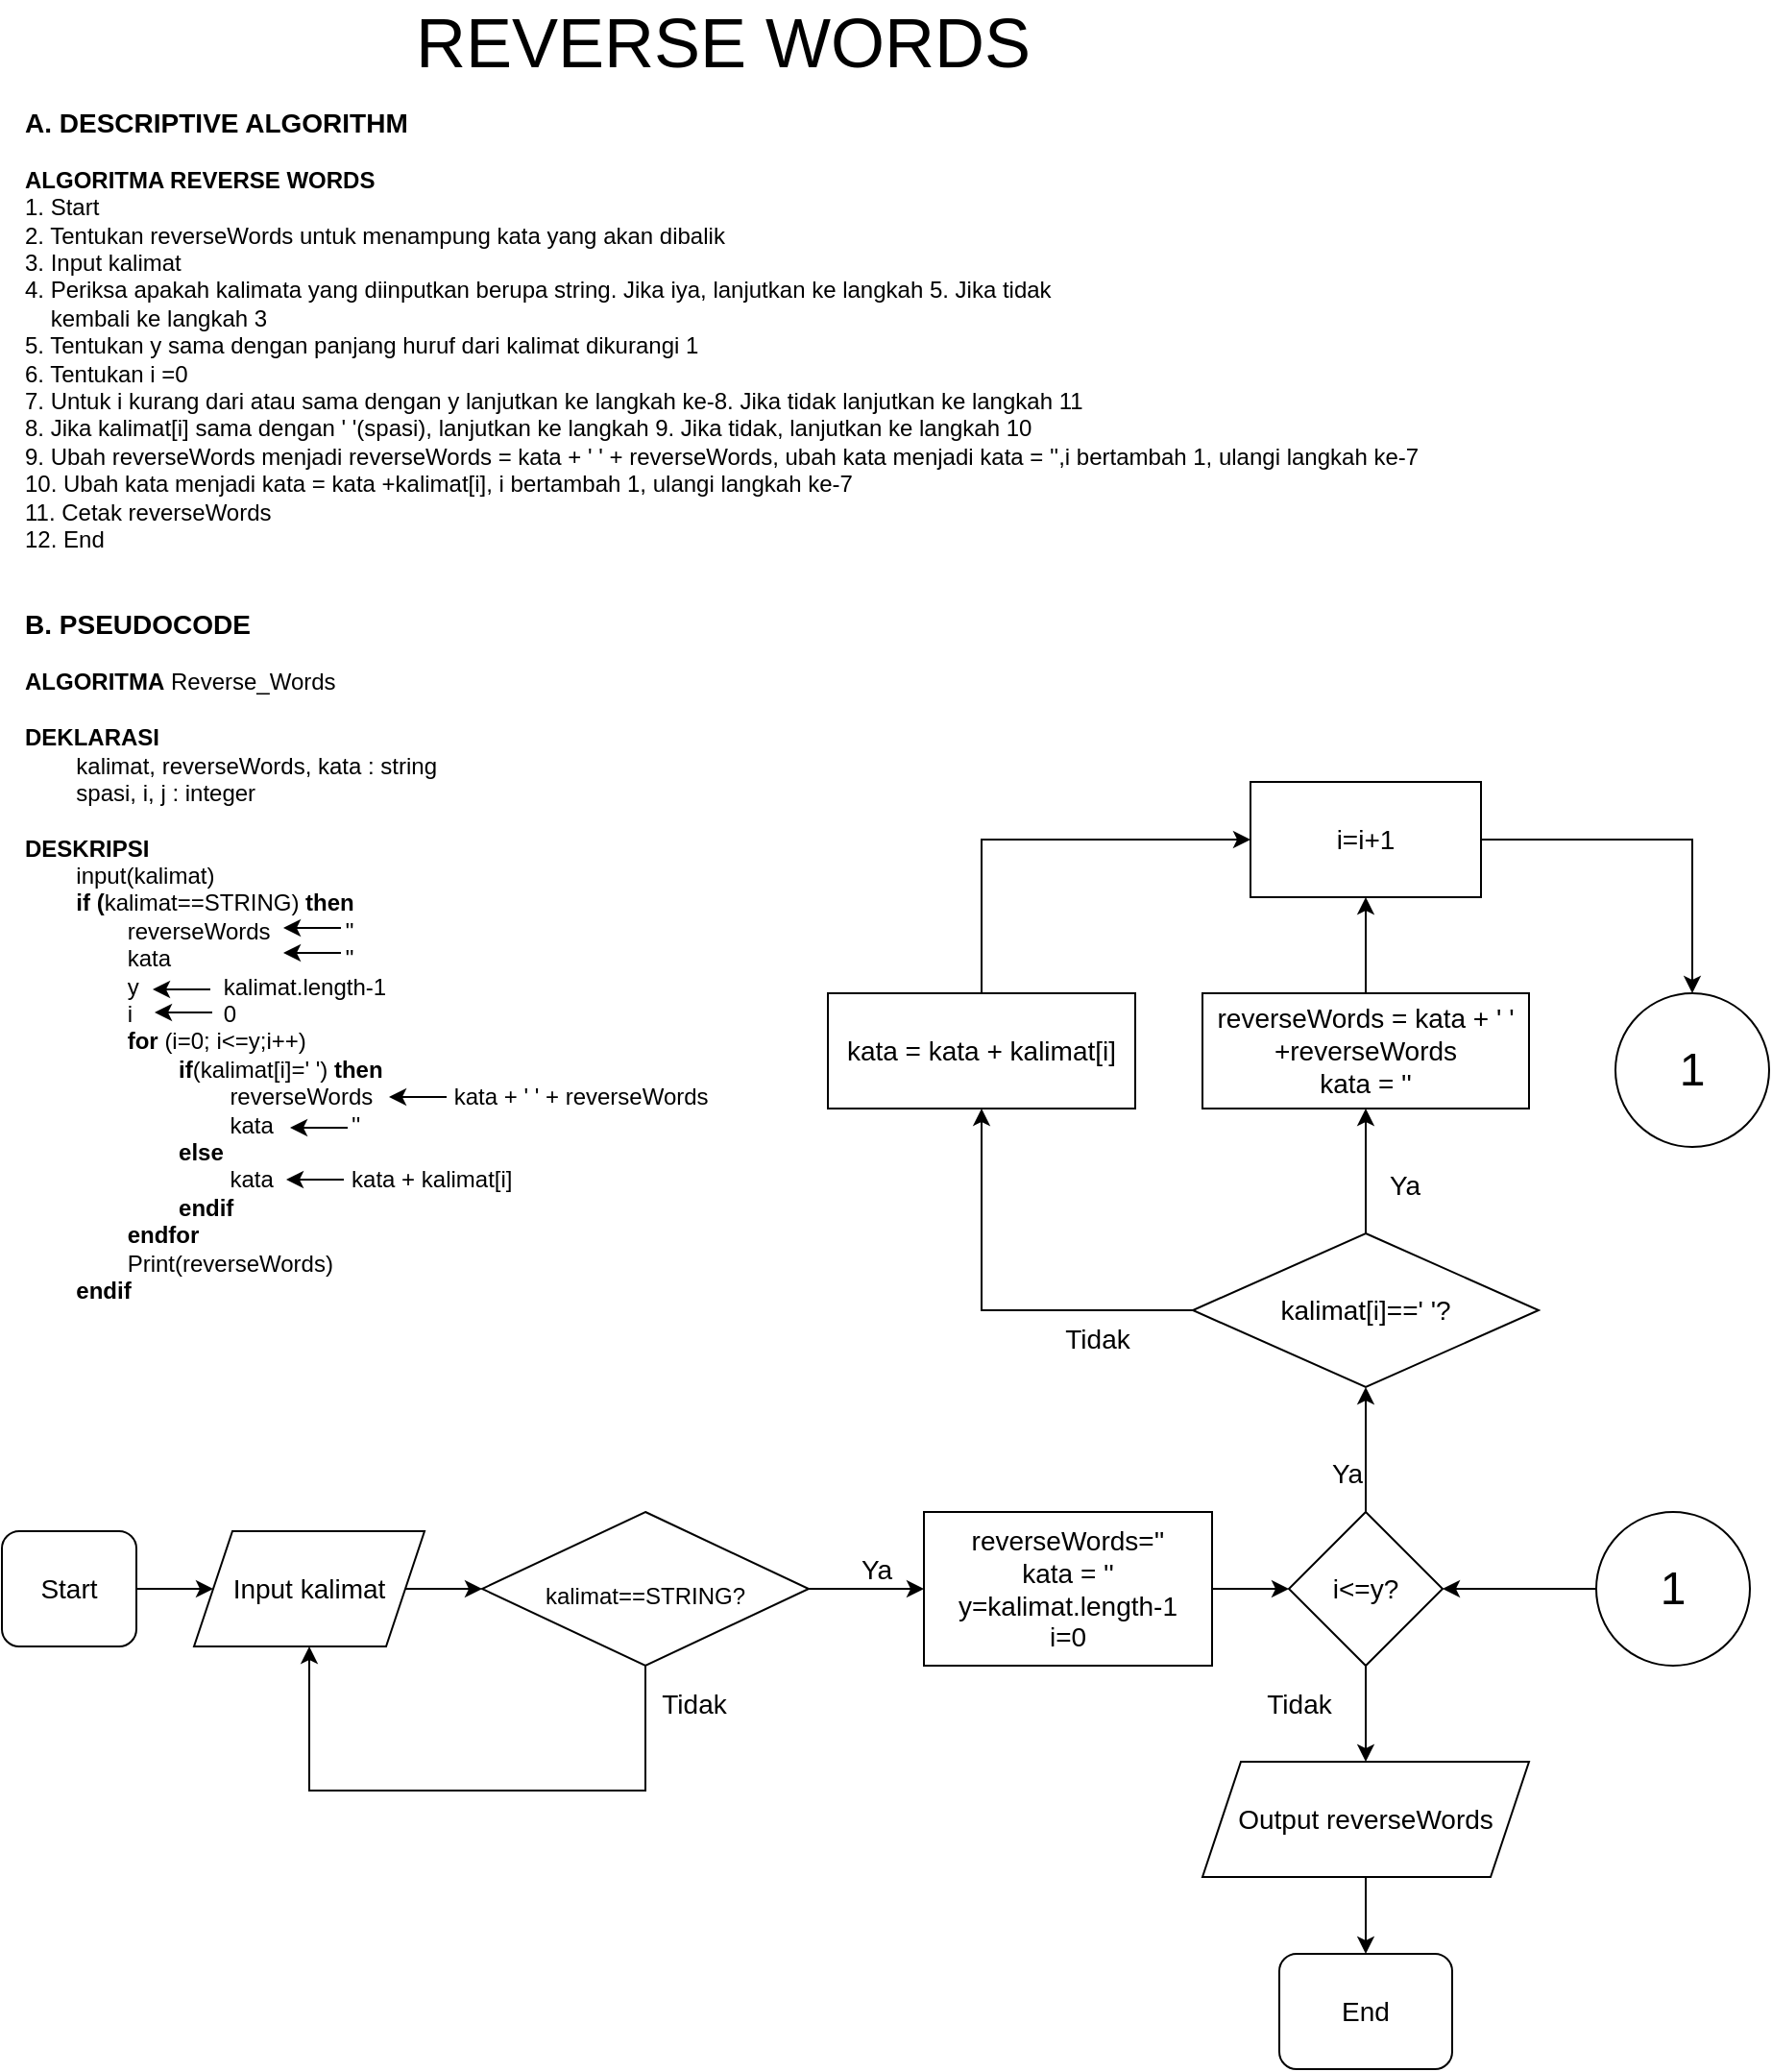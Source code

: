 <mxfile version="16.2.4" type="google"><diagram id="dLxFPhXbE_y-i3XnXIbO" name="Page-1"><mxGraphModel dx="526" dy="292" grid="1" gridSize="10" guides="1" tooltips="1" connect="1" arrows="1" fold="1" page="1" pageScale="1" pageWidth="850" pageHeight="1100" math="0" shadow="0"><root><mxCell id="0"/><mxCell id="1" parent="0"/><mxCell id="DSqVW9CoG3U2yEr1kgHv-1" value="&lt;font style=&quot;font-size: 36px&quot;&gt;REVERSE WORDS&lt;/font&gt;" style="text;html=1;resizable=0;autosize=1;align=center;verticalAlign=middle;points=[];fillColor=none;strokeColor=none;rounded=0;" parent="1" vertex="1"><mxGeometry x="245" y="30" width="340" height="30" as="geometry"/></mxCell><mxCell id="DSqVW9CoG3U2yEr1kgHv-3" value="&lt;b&gt;&lt;font style=&quot;font-size: 14px&quot;&gt;A. DESCRIPTIVE ALGORITHM&lt;/font&gt;&lt;br&gt;&lt;br&gt;ALGORITMA REVERSE WORDS&lt;br&gt;&lt;/b&gt;1. Start&lt;br&gt;2. Tentukan reverseWords untuk menampung kata yang akan dibalik&lt;br&gt;3. Input kalimat&lt;br&gt;4. Periksa apakah kalimata yang diinputkan berupa string. Jika iya, lanjutkan ke langkah 5. Jika tidak&lt;br&gt;&amp;nbsp; &amp;nbsp; kembali ke langkah 3&lt;br&gt;5. Tentukan y sama dengan panjang huruf dari kalimat dikurangi 1&lt;br&gt;6. Tentukan i =0&lt;br&gt;7. Untuk i kurang dari atau sama dengan y lanjutkan ke langkah ke-8. Jika tidak lanjutkan ke langkah 11&lt;br&gt;8. Jika kalimat[i] sama dengan ' '(spasi), lanjutkan ke langkah 9. Jika tidak, lanjutkan ke langkah 10&lt;br&gt;9. Ubah reverseWords menjadi reverseWords = kata + ' ' + reverseWords, ubah kata menjadi kata = '',i bertambah 1, ulangi langkah ke-7&lt;br&gt;10. Ubah kata menjadi kata = kata +kalimat[i], i bertambah 1, ulangi langkah ke-7&lt;br&gt;11. Cetak reverseWords&lt;br&gt;12. End&lt;br&gt;&lt;br&gt;&lt;br&gt;&lt;font style=&quot;font-size: 14px&quot;&gt;&lt;b&gt;B. PSEUDOCODE&lt;br&gt;&lt;/b&gt;&lt;/font&gt;&lt;br&gt;&lt;b&gt;ALGORITMA&lt;/b&gt; Reverse_Words&lt;br&gt;&lt;br&gt;&lt;b&gt;DEKLARASI&lt;/b&gt;&lt;br&gt;&lt;span&gt;&#9;&lt;/span&gt;&lt;span style=&quot;white-space: pre&quot;&gt;&#9;&lt;/span&gt;kalimat, reverseWords, kata : string&lt;br&gt;&lt;span&gt;&#9;&lt;/span&gt;&lt;span style=&quot;white-space: pre&quot;&gt;&#9;&lt;/span&gt;spasi, i, j : integer&lt;br&gt;&lt;span&gt;&#9;&lt;/span&gt;&lt;br&gt;&lt;b&gt;DESKRIPSI&lt;/b&gt;&lt;br&gt;&lt;span&gt;&#9;&lt;/span&gt;&lt;span style=&quot;white-space: pre&quot;&gt;&#9;&lt;/span&gt;input(kalimat)&lt;br&gt;&lt;span style=&quot;white-space: pre&quot;&gt;&#9;&lt;/span&gt;&lt;b&gt;if (&lt;/b&gt;kalimat==STRING) &lt;b&gt;then&lt;/b&gt;&lt;br&gt;&lt;span style=&quot;font-weight: bold ; white-space: pre&quot;&gt;&#9;&lt;/span&gt;&lt;span style=&quot;font-weight: bold ; white-space: pre&quot;&gt;&#9;&lt;/span&gt;reverseWords&lt;span style=&quot;white-space: pre&quot;&gt;&#9;&lt;/span&gt;&lt;span style=&quot;white-space: pre&quot;&gt;&#9;&lt;/span&gt;&amp;nbsp; ''&lt;br&gt;&lt;span style=&quot;white-space: pre&quot;&gt;&#9;&lt;/span&gt;&lt;span style=&quot;white-space: pre&quot;&gt;&#9;&lt;/span&gt;kata&lt;span style=&quot;white-space: pre&quot;&gt;&#9;&lt;/span&gt;&lt;span style=&quot;white-space: pre&quot;&gt;&#9;&lt;/span&gt;&lt;span style=&quot;white-space: pre&quot;&gt;&#9;&lt;/span&gt;&lt;span style=&quot;white-space: pre&quot;&gt;&#9;&lt;/span&gt;&amp;nbsp; ''&lt;br&gt;&lt;span style=&quot;white-space: pre&quot;&gt;&#9;&lt;/span&gt;&lt;span style=&quot;white-space: pre&quot;&gt;&#9;&lt;/span&gt;y&lt;span style=&quot;white-space: pre&quot;&gt;&#9;&lt;/span&gt;&amp;nbsp; &amp;nbsp; &amp;nbsp; &amp;nbsp;kalimat.length-1&lt;br&gt;&lt;span style=&quot;white-space: pre&quot;&gt;&#9;&lt;/span&gt;&lt;span style=&quot;white-space: pre&quot;&gt;&#9;&lt;/span&gt;i&lt;span style=&quot;white-space: pre&quot;&gt;&#9;&lt;/span&gt;&amp;nbsp; &amp;nbsp; &amp;nbsp; &amp;nbsp;0&lt;br&gt;&lt;span&gt;&#9;&lt;/span&gt;&lt;b&gt;&lt;span style=&quot;white-space: pre&quot;&gt;&#9;&lt;span style=&quot;white-space: pre&quot;&gt;&#9;&lt;/span&gt;&lt;/span&gt;for &lt;/b&gt;(i=0; i&amp;lt;=y;i++)&lt;br&gt;&lt;span&gt;&#9;&lt;/span&gt;&lt;span&gt;&#9;&lt;/span&gt;&lt;b&gt;&lt;span&gt;&#9;&lt;/span&gt;&lt;span style=&quot;white-space: pre&quot;&gt;&#9;&lt;/span&gt;&lt;span style=&quot;white-space: pre&quot;&gt;&#9;&lt;span style=&quot;white-space: pre&quot;&gt;&#9;&lt;/span&gt;&lt;/span&gt;if&lt;/b&gt;(kalimat[i]=' ') &lt;b&gt;then&lt;/b&gt;&lt;br&gt;&lt;span&gt;&lt;span style=&quot;white-space: pre&quot;&gt;&#9;&lt;/span&gt;&lt;span style=&quot;white-space: pre&quot;&gt;&#9;&lt;/span&gt;&lt;span style=&quot;white-space: pre&quot;&gt;&#9;&lt;span style=&quot;white-space: pre&quot;&gt;&#9;&lt;/span&gt;&lt;/span&gt;reverseWords&lt;/span&gt;&lt;span style=&quot;white-space: pre&quot;&gt;&#9;&lt;/span&gt;&lt;span style=&quot;white-space: pre&quot;&gt;&#9;&lt;/span&gt;&lt;span&gt;&amp;nbsp; &amp;nbsp;kata + ' ' + reverseWords&lt;/span&gt;&lt;br&gt;&lt;span style=&quot;white-space: pre&quot;&gt;&#9;&lt;/span&gt;&lt;span style=&quot;white-space: pre&quot;&gt;&#9;&lt;/span&gt;&lt;span style=&quot;white-space: pre&quot;&gt;&#9;&lt;span style=&quot;white-space: pre&quot;&gt;&#9;&lt;/span&gt;&lt;/span&gt;kata&lt;span style=&quot;white-space: pre&quot;&gt;&#9;&lt;/span&gt;&lt;span style=&quot;white-space: pre&quot;&gt;&#9;&lt;/span&gt;&amp;nbsp; &amp;nbsp;''&lt;br&gt;&lt;span style=&quot;white-space: pre&quot;&gt;&lt;span style=&quot;white-space: pre&quot;&gt;&#9;&lt;/span&gt;&lt;span style=&quot;white-space: pre&quot;&gt;&#9;&lt;span style=&quot;white-space: pre&quot;&gt;&#9;&lt;/span&gt;&lt;/span&gt;&lt;b&gt;else&lt;br&gt;&lt;/b&gt;&lt;span style=&quot;white-space: pre&quot;&gt;&#9;&lt;/span&gt;&lt;span style=&quot;white-space: pre&quot;&gt;&#9;&lt;/span&gt;&lt;span style=&quot;white-space: pre&quot;&gt;&#9;&lt;span style=&quot;white-space: pre&quot;&gt;&#9;&lt;/span&gt;&lt;/span&gt;kata&lt;span style=&quot;white-space: pre&quot;&gt;&#9;&lt;/span&gt;&lt;span style=&quot;white-space: pre&quot;&gt;&#9;&lt;/span&gt;   kata + kalimat[i]&#9;&lt;/span&gt;&lt;br&gt;&lt;span&gt;&#9;&lt;/span&gt;&lt;span&gt;&#9;&lt;/span&gt;&lt;b&gt;&lt;span&gt;&#9;&lt;/span&gt;&lt;span style=&quot;white-space: pre&quot;&gt;&#9;&lt;/span&gt;&lt;span style=&quot;white-space: pre&quot;&gt;&#9;&lt;span style=&quot;white-space: pre&quot;&gt;&#9;&lt;/span&gt;&lt;/span&gt;endif&lt;/b&gt;&lt;br&gt;&lt;span&gt;&#9;&lt;/span&gt;&lt;b&gt;&lt;span style=&quot;white-space: pre&quot;&gt;&#9;&lt;span style=&quot;white-space: pre&quot;&gt;&#9;&lt;/span&gt;&lt;/span&gt;endfor&lt;/b&gt;&lt;br&gt;&lt;span&gt;&#9;&lt;/span&gt;&lt;span style=&quot;white-space: pre&quot;&gt;&#9;&lt;span style=&quot;white-space: pre&quot;&gt;&#9;&lt;/span&gt;&lt;/span&gt;Print(reverseWords)&lt;br&gt;&lt;span style=&quot;white-space: pre&quot;&gt;&#9;&lt;/span&gt;&lt;b&gt;endif&lt;/b&gt;" style="text;html=1;resizable=0;autosize=1;align=left;verticalAlign=middle;points=[];fillColor=none;strokeColor=none;rounded=0;fontSize=12;" parent="1" vertex="1"><mxGeometry x="50" y="85" width="740" height="610" as="geometry"/></mxCell><mxCell id="DSqVW9CoG3U2yEr1kgHv-17" value="" style="edgeStyle=orthogonalEdgeStyle;rounded=0;orthogonalLoop=1;jettySize=auto;html=1;fontSize=14;" parent="1" source="DSqVW9CoG3U2yEr1kgHv-4" target="DSqVW9CoG3U2yEr1kgHv-7" edge="1"><mxGeometry relative="1" as="geometry"/></mxCell><mxCell id="DSqVW9CoG3U2yEr1kgHv-4" value="Start" style="rounded=1;whiteSpace=wrap;html=1;fontSize=14;" parent="1" vertex="1"><mxGeometry x="40" y="820" width="70" height="60" as="geometry"/></mxCell><mxCell id="DSqVW9CoG3U2yEr1kgHv-5" value="End" style="rounded=1;whiteSpace=wrap;html=1;fontSize=14;" parent="1" vertex="1"><mxGeometry x="705" y="1040" width="90" height="60" as="geometry"/></mxCell><mxCell id="0_83bP-L-QFlfuqW1IeD-2" value="" style="edgeStyle=orthogonalEdgeStyle;rounded=0;orthogonalLoop=1;jettySize=auto;html=1;" edge="1" parent="1" source="DSqVW9CoG3U2yEr1kgHv-6" target="DSqVW9CoG3U2yEr1kgHv-11"><mxGeometry relative="1" as="geometry"/></mxCell><mxCell id="DSqVW9CoG3U2yEr1kgHv-6" value="reverseWords=''&lt;br&gt;kata = ''&lt;br&gt;y=kalimat.length-1&lt;br&gt;i=0" style="rounded=0;whiteSpace=wrap;html=1;fontSize=14;" parent="1" vertex="1"><mxGeometry x="520" y="810" width="150" height="80" as="geometry"/></mxCell><mxCell id="0_83bP-L-QFlfuqW1IeD-15" value="" style="edgeStyle=orthogonalEdgeStyle;rounded=0;orthogonalLoop=1;jettySize=auto;html=1;fontSize=12;" edge="1" parent="1" source="DSqVW9CoG3U2yEr1kgHv-7" target="0_83bP-L-QFlfuqW1IeD-14"><mxGeometry relative="1" as="geometry"/></mxCell><mxCell id="DSqVW9CoG3U2yEr1kgHv-7" value="Input kalimat" style="shape=parallelogram;perimeter=parallelogramPerimeter;whiteSpace=wrap;html=1;fixedSize=1;fontSize=14;" parent="1" vertex="1"><mxGeometry x="140" y="820" width="120" height="60" as="geometry"/></mxCell><mxCell id="0_83bP-L-QFlfuqW1IeD-24" style="edgeStyle=orthogonalEdgeStyle;rounded=0;orthogonalLoop=1;jettySize=auto;html=1;entryX=0;entryY=0.5;entryDx=0;entryDy=0;fontSize=12;exitX=0.5;exitY=0;exitDx=0;exitDy=0;" edge="1" parent="1" source="DSqVW9CoG3U2yEr1kgHv-8" target="DSqVW9CoG3U2yEr1kgHv-15"><mxGeometry relative="1" as="geometry"/></mxCell><mxCell id="DSqVW9CoG3U2yEr1kgHv-8" value="kata = kata + kalimat[i]" style="rounded=0;whiteSpace=wrap;html=1;fontSize=14;" parent="1" vertex="1"><mxGeometry x="470" y="540" width="160" height="60" as="geometry"/></mxCell><mxCell id="0_83bP-L-QFlfuqW1IeD-6" value="" style="edgeStyle=orthogonalEdgeStyle;rounded=0;orthogonalLoop=1;jettySize=auto;html=1;" edge="1" parent="1" source="DSqVW9CoG3U2yEr1kgHv-9" target="DSqVW9CoG3U2yEr1kgHv-10"><mxGeometry relative="1" as="geometry"/></mxCell><mxCell id="0_83bP-L-QFlfuqW1IeD-7" value="" style="edgeStyle=orthogonalEdgeStyle;rounded=0;orthogonalLoop=1;jettySize=auto;html=1;" edge="1" parent="1" source="DSqVW9CoG3U2yEr1kgHv-9" target="DSqVW9CoG3U2yEr1kgHv-8"><mxGeometry relative="1" as="geometry"/></mxCell><mxCell id="DSqVW9CoG3U2yEr1kgHv-9" value="kalimat[i]==' '?" style="rhombus;whiteSpace=wrap;html=1;fontSize=14;" parent="1" vertex="1"><mxGeometry x="660" y="665" width="180" height="80" as="geometry"/></mxCell><mxCell id="0_83bP-L-QFlfuqW1IeD-8" value="" style="edgeStyle=orthogonalEdgeStyle;rounded=0;orthogonalLoop=1;jettySize=auto;html=1;" edge="1" parent="1" source="DSqVW9CoG3U2yEr1kgHv-10" target="DSqVW9CoG3U2yEr1kgHv-15"><mxGeometry relative="1" as="geometry"/></mxCell><mxCell id="DSqVW9CoG3U2yEr1kgHv-10" value="reverseWords = kata + ' ' +reverseWords&lt;br&gt;kata = ''" style="rounded=0;whiteSpace=wrap;html=1;fontSize=14;" parent="1" vertex="1"><mxGeometry x="665" y="540" width="170" height="60" as="geometry"/></mxCell><mxCell id="DSqVW9CoG3U2yEr1kgHv-31" value="" style="edgeStyle=orthogonalEdgeStyle;rounded=0;orthogonalLoop=1;jettySize=auto;html=1;fontSize=14;entryX=0.5;entryY=0;entryDx=0;entryDy=0;" parent="1" source="DSqVW9CoG3U2yEr1kgHv-11" target="DSqVW9CoG3U2yEr1kgHv-16" edge="1"><mxGeometry relative="1" as="geometry"><mxPoint x="480" y="920" as="targetPoint"/></mxGeometry></mxCell><mxCell id="0_83bP-L-QFlfuqW1IeD-5" value="" style="edgeStyle=orthogonalEdgeStyle;rounded=0;orthogonalLoop=1;jettySize=auto;html=1;" edge="1" parent="1" source="DSqVW9CoG3U2yEr1kgHv-11" target="DSqVW9CoG3U2yEr1kgHv-9"><mxGeometry relative="1" as="geometry"/></mxCell><mxCell id="DSqVW9CoG3U2yEr1kgHv-11" value="i&amp;lt;=y?" style="rhombus;whiteSpace=wrap;html=1;fontSize=14;" parent="1" vertex="1"><mxGeometry x="710" y="810" width="80" height="80" as="geometry"/></mxCell><mxCell id="0_83bP-L-QFlfuqW1IeD-11" value="" style="edgeStyle=orthogonalEdgeStyle;rounded=0;orthogonalLoop=1;jettySize=auto;html=1;fontSize=24;" edge="1" parent="1" source="DSqVW9CoG3U2yEr1kgHv-15" target="0_83bP-L-QFlfuqW1IeD-10"><mxGeometry relative="1" as="geometry"/></mxCell><mxCell id="DSqVW9CoG3U2yEr1kgHv-15" value="i=i+1" style="rounded=0;whiteSpace=wrap;html=1;fontSize=14;" parent="1" vertex="1"><mxGeometry x="690" y="430" width="120" height="60" as="geometry"/></mxCell><mxCell id="DSqVW9CoG3U2yEr1kgHv-35" value="" style="edgeStyle=orthogonalEdgeStyle;rounded=0;orthogonalLoop=1;jettySize=auto;html=1;fontSize=14;" parent="1" source="DSqVW9CoG3U2yEr1kgHv-16" target="DSqVW9CoG3U2yEr1kgHv-5" edge="1"><mxGeometry relative="1" as="geometry"/></mxCell><mxCell id="DSqVW9CoG3U2yEr1kgHv-16" value="Output reverseWords" style="shape=parallelogram;perimeter=parallelogramPerimeter;whiteSpace=wrap;html=1;fixedSize=1;fontSize=14;" parent="1" vertex="1"><mxGeometry x="665" y="940" width="170" height="60" as="geometry"/></mxCell><mxCell id="DSqVW9CoG3U2yEr1kgHv-36" value="Ya" style="text;html=1;resizable=0;autosize=1;align=center;verticalAlign=middle;points=[];fillColor=none;strokeColor=none;rounded=0;fontSize=14;" parent="1" vertex="1"><mxGeometry x="725" y="780" width="30" height="20" as="geometry"/></mxCell><mxCell id="DSqVW9CoG3U2yEr1kgHv-37" value="Tidak" style="text;html=1;resizable=0;autosize=1;align=center;verticalAlign=middle;points=[];fillColor=none;strokeColor=none;rounded=0;fontSize=14;" parent="1" vertex="1"><mxGeometry x="690" y="900" width="50" height="20" as="geometry"/></mxCell><mxCell id="DSqVW9CoG3U2yEr1kgHv-41" value="Ya" style="text;html=1;resizable=0;autosize=1;align=center;verticalAlign=middle;points=[];fillColor=none;strokeColor=none;rounded=0;fontSize=14;" parent="1" vertex="1"><mxGeometry x="755" y="630" width="30" height="20" as="geometry"/></mxCell><mxCell id="DSqVW9CoG3U2yEr1kgHv-42" value="Tidak" style="text;html=1;resizable=0;autosize=1;align=center;verticalAlign=middle;points=[];fillColor=none;strokeColor=none;rounded=0;fontSize=14;" parent="1" vertex="1"><mxGeometry x="585" y="710" width="50" height="20" as="geometry"/></mxCell><mxCell id="DSqVW9CoG3U2yEr1kgHv-44" value="" style="endArrow=classic;html=1;rounded=0;fontSize=14;" parent="1" edge="1"><mxGeometry width="50" height="50" relative="1" as="geometry"><mxPoint x="216.5" y="519" as="sourcePoint"/><mxPoint x="186.5" y="519" as="targetPoint"/><Array as="points"/></mxGeometry></mxCell><mxCell id="DSqVW9CoG3U2yEr1kgHv-45" value="" style="endArrow=classic;html=1;rounded=0;fontSize=14;" parent="1" edge="1"><mxGeometry width="50" height="50" relative="1" as="geometry"><mxPoint x="216.5" y="506" as="sourcePoint"/><mxPoint x="186.5" y="506" as="targetPoint"/><Array as="points"/></mxGeometry></mxCell><mxCell id="DSqVW9CoG3U2yEr1kgHv-46" value="" style="endArrow=classic;html=1;rounded=0;fontSize=14;" parent="1" edge="1"><mxGeometry width="50" height="50" relative="1" as="geometry"><mxPoint x="148.5" y="538" as="sourcePoint"/><mxPoint x="118.5" y="538" as="targetPoint"/><Array as="points"/></mxGeometry></mxCell><mxCell id="DSqVW9CoG3U2yEr1kgHv-48" value="" style="endArrow=classic;html=1;rounded=0;fontSize=14;" parent="1" edge="1"><mxGeometry width="50" height="50" relative="1" as="geometry"><mxPoint x="220" y="610" as="sourcePoint"/><mxPoint x="190" y="610" as="targetPoint"/><Array as="points"><mxPoint x="200" y="610"/></Array></mxGeometry></mxCell><mxCell id="DSqVW9CoG3U2yEr1kgHv-49" value="" style="endArrow=classic;html=1;rounded=0;fontSize=14;" parent="1" edge="1"><mxGeometry width="50" height="50" relative="1" as="geometry"><mxPoint x="218" y="637" as="sourcePoint"/><mxPoint x="188" y="637" as="targetPoint"/><Array as="points"/></mxGeometry></mxCell><mxCell id="0_83bP-L-QFlfuqW1IeD-1" value="" style="endArrow=classic;html=1;rounded=0;fontSize=14;" edge="1" parent="1"><mxGeometry width="50" height="50" relative="1" as="geometry"><mxPoint x="149.5" y="550" as="sourcePoint"/><mxPoint x="119.5" y="550" as="targetPoint"/><Array as="points"/></mxGeometry></mxCell><mxCell id="0_83bP-L-QFlfuqW1IeD-10" value="&lt;font style=&quot;font-size: 24px&quot;&gt;1&lt;/font&gt;" style="ellipse;whiteSpace=wrap;html=1;aspect=fixed;" vertex="1" parent="1"><mxGeometry x="880" y="540" width="80" height="80" as="geometry"/></mxCell><mxCell id="0_83bP-L-QFlfuqW1IeD-13" value="" style="edgeStyle=orthogonalEdgeStyle;rounded=0;orthogonalLoop=1;jettySize=auto;html=1;fontSize=24;entryX=1;entryY=0.5;entryDx=0;entryDy=0;" edge="1" parent="1" source="0_83bP-L-QFlfuqW1IeD-12" target="DSqVW9CoG3U2yEr1kgHv-11"><mxGeometry relative="1" as="geometry"/></mxCell><mxCell id="0_83bP-L-QFlfuqW1IeD-12" value="&lt;font style=&quot;font-size: 24px&quot;&gt;1&lt;/font&gt;" style="ellipse;whiteSpace=wrap;html=1;aspect=fixed;" vertex="1" parent="1"><mxGeometry x="870" y="810" width="80" height="80" as="geometry"/></mxCell><mxCell id="0_83bP-L-QFlfuqW1IeD-16" value="" style="edgeStyle=orthogonalEdgeStyle;rounded=0;orthogonalLoop=1;jettySize=auto;html=1;fontSize=12;" edge="1" parent="1" source="0_83bP-L-QFlfuqW1IeD-14" target="DSqVW9CoG3U2yEr1kgHv-6"><mxGeometry relative="1" as="geometry"/></mxCell><mxCell id="0_83bP-L-QFlfuqW1IeD-20" style="edgeStyle=orthogonalEdgeStyle;rounded=0;orthogonalLoop=1;jettySize=auto;html=1;fontSize=12;entryX=0.5;entryY=1;entryDx=0;entryDy=0;" edge="1" parent="1" source="0_83bP-L-QFlfuqW1IeD-14" target="DSqVW9CoG3U2yEr1kgHv-7"><mxGeometry relative="1" as="geometry"><mxPoint x="200" y="883" as="targetPoint"/><Array as="points"><mxPoint x="375" y="955"/><mxPoint x="200" y="955"/></Array></mxGeometry></mxCell><mxCell id="0_83bP-L-QFlfuqW1IeD-14" value="&lt;font style=&quot;font-size: 12px&quot;&gt;kalimat==STRING?&lt;/font&gt;" style="rhombus;whiteSpace=wrap;html=1;fontSize=24;" vertex="1" parent="1"><mxGeometry x="290" y="810" width="170" height="80" as="geometry"/></mxCell><mxCell id="0_83bP-L-QFlfuqW1IeD-17" value="Ya" style="text;html=1;resizable=0;autosize=1;align=center;verticalAlign=middle;points=[];fillColor=none;strokeColor=none;rounded=0;fontSize=14;" vertex="1" parent="1"><mxGeometry x="480" y="830" width="30" height="20" as="geometry"/></mxCell><mxCell id="0_83bP-L-QFlfuqW1IeD-21" value="Tidak" style="text;html=1;resizable=0;autosize=1;align=center;verticalAlign=middle;points=[];fillColor=none;strokeColor=none;rounded=0;fontSize=14;" vertex="1" parent="1"><mxGeometry x="375" y="900" width="50" height="20" as="geometry"/></mxCell><mxCell id="0_83bP-L-QFlfuqW1IeD-25" value="" style="endArrow=classic;html=1;rounded=0;fontSize=14;" edge="1" parent="1"><mxGeometry width="50" height="50" relative="1" as="geometry"><mxPoint x="271.5" y="594" as="sourcePoint"/><mxPoint x="241.5" y="594" as="targetPoint"/><Array as="points"/></mxGeometry></mxCell></root></mxGraphModel></diagram></mxfile>